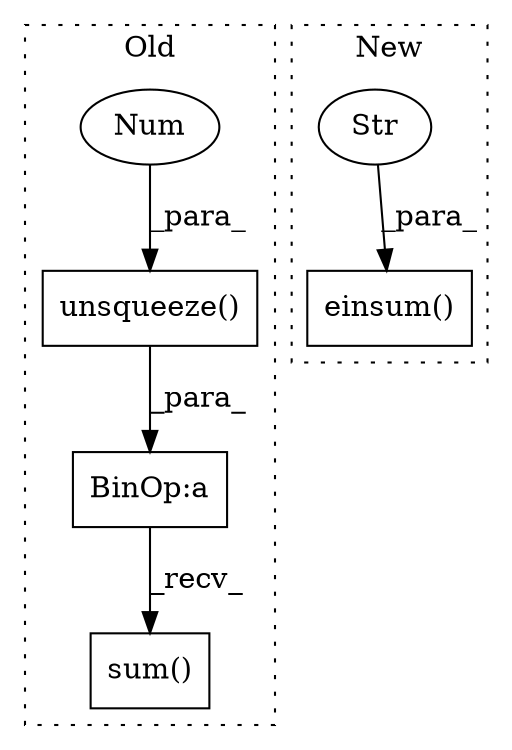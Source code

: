 digraph G {
subgraph cluster0 {
1 [label="sum()" a="75" s="16349" l="56" shape="box"];
4 [label="unsqueeze()" a="75" s="15702,15715" l="12,1" shape="box"];
5 [label="Num" a="76" s="15714" l="1" shape="ellipse"];
6 [label="BinOp:a" a="82" s="16369" l="3" shape="box"];
label = "Old";
style="dotted";
}
subgraph cluster1 {
2 [label="einsum()" a="75" s="21464,21557" l="34,18" shape="box"];
3 [label="Str" a="66" s="21498" l="15" shape="ellipse"];
label = "New";
style="dotted";
}
3 -> 2 [label="_para_"];
4 -> 6 [label="_para_"];
5 -> 4 [label="_para_"];
6 -> 1 [label="_recv_"];
}